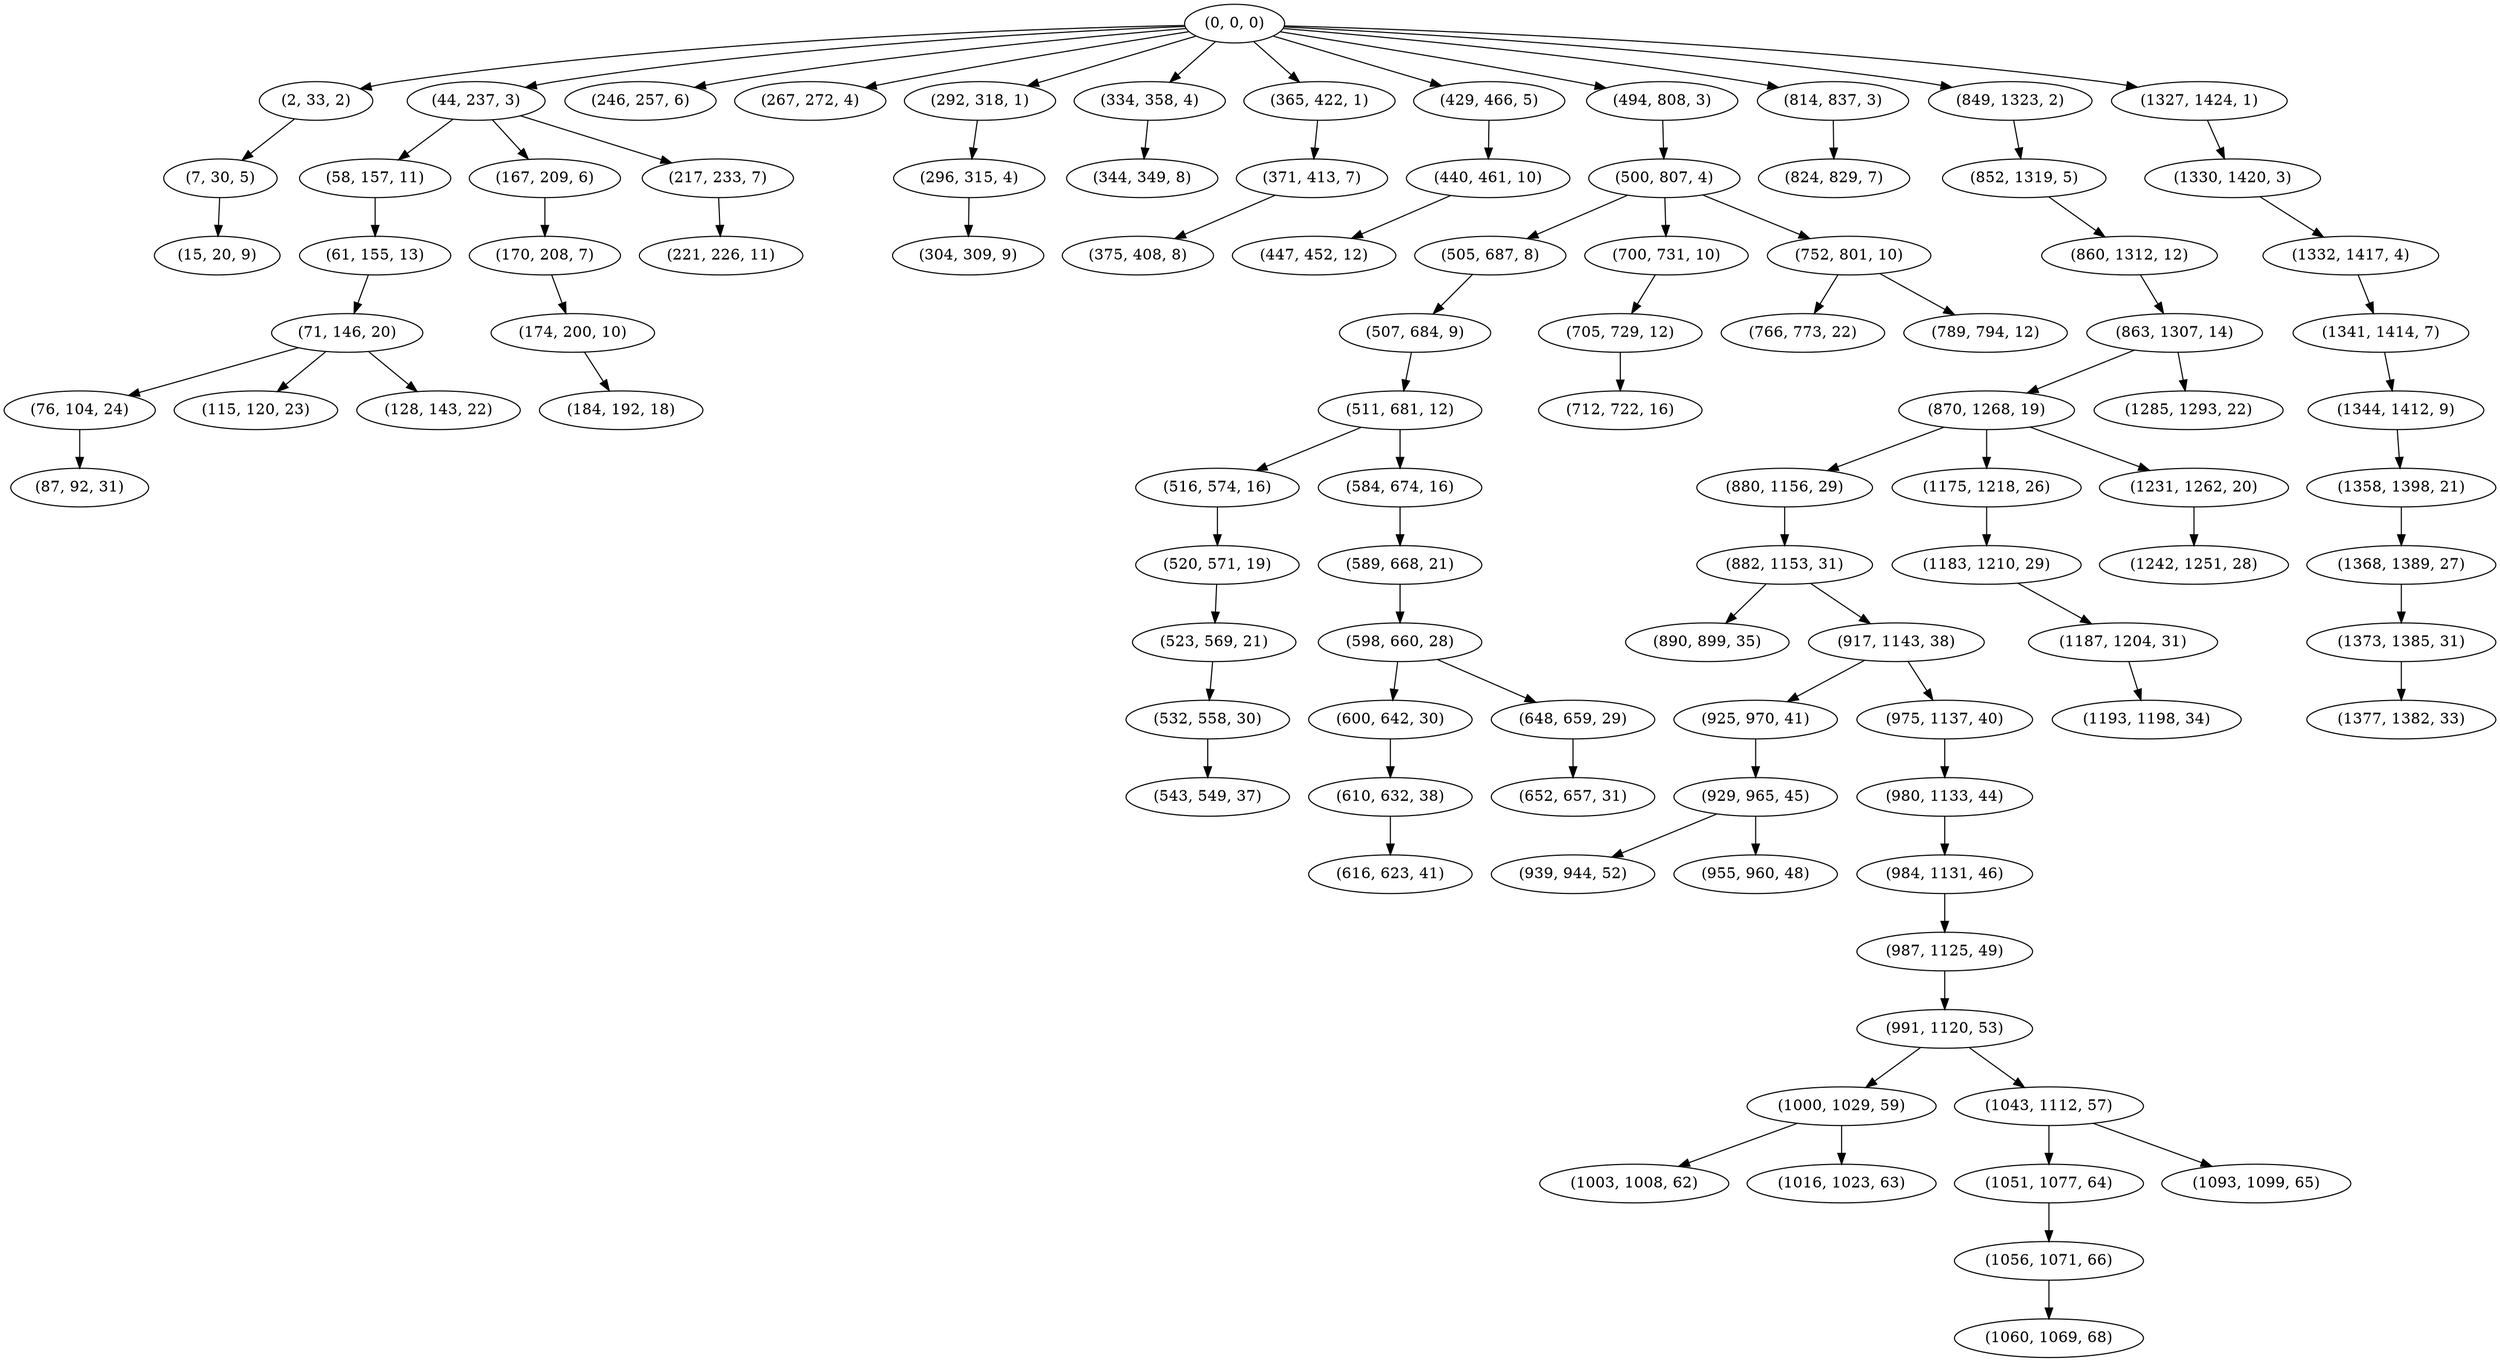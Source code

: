 digraph tree {
    "(0, 0, 0)";
    "(2, 33, 2)";
    "(7, 30, 5)";
    "(15, 20, 9)";
    "(44, 237, 3)";
    "(58, 157, 11)";
    "(61, 155, 13)";
    "(71, 146, 20)";
    "(76, 104, 24)";
    "(87, 92, 31)";
    "(115, 120, 23)";
    "(128, 143, 22)";
    "(167, 209, 6)";
    "(170, 208, 7)";
    "(174, 200, 10)";
    "(184, 192, 18)";
    "(217, 233, 7)";
    "(221, 226, 11)";
    "(246, 257, 6)";
    "(267, 272, 4)";
    "(292, 318, 1)";
    "(296, 315, 4)";
    "(304, 309, 9)";
    "(334, 358, 4)";
    "(344, 349, 8)";
    "(365, 422, 1)";
    "(371, 413, 7)";
    "(375, 408, 8)";
    "(429, 466, 5)";
    "(440, 461, 10)";
    "(447, 452, 12)";
    "(494, 808, 3)";
    "(500, 807, 4)";
    "(505, 687, 8)";
    "(507, 684, 9)";
    "(511, 681, 12)";
    "(516, 574, 16)";
    "(520, 571, 19)";
    "(523, 569, 21)";
    "(532, 558, 30)";
    "(543, 549, 37)";
    "(584, 674, 16)";
    "(589, 668, 21)";
    "(598, 660, 28)";
    "(600, 642, 30)";
    "(610, 632, 38)";
    "(616, 623, 41)";
    "(648, 659, 29)";
    "(652, 657, 31)";
    "(700, 731, 10)";
    "(705, 729, 12)";
    "(712, 722, 16)";
    "(752, 801, 10)";
    "(766, 773, 22)";
    "(789, 794, 12)";
    "(814, 837, 3)";
    "(824, 829, 7)";
    "(849, 1323, 2)";
    "(852, 1319, 5)";
    "(860, 1312, 12)";
    "(863, 1307, 14)";
    "(870, 1268, 19)";
    "(880, 1156, 29)";
    "(882, 1153, 31)";
    "(890, 899, 35)";
    "(917, 1143, 38)";
    "(925, 970, 41)";
    "(929, 965, 45)";
    "(939, 944, 52)";
    "(955, 960, 48)";
    "(975, 1137, 40)";
    "(980, 1133, 44)";
    "(984, 1131, 46)";
    "(987, 1125, 49)";
    "(991, 1120, 53)";
    "(1000, 1029, 59)";
    "(1003, 1008, 62)";
    "(1016, 1023, 63)";
    "(1043, 1112, 57)";
    "(1051, 1077, 64)";
    "(1056, 1071, 66)";
    "(1060, 1069, 68)";
    "(1093, 1099, 65)";
    "(1175, 1218, 26)";
    "(1183, 1210, 29)";
    "(1187, 1204, 31)";
    "(1193, 1198, 34)";
    "(1231, 1262, 20)";
    "(1242, 1251, 28)";
    "(1285, 1293, 22)";
    "(1327, 1424, 1)";
    "(1330, 1420, 3)";
    "(1332, 1417, 4)";
    "(1341, 1414, 7)";
    "(1344, 1412, 9)";
    "(1358, 1398, 21)";
    "(1368, 1389, 27)";
    "(1373, 1385, 31)";
    "(1377, 1382, 33)";
    "(0, 0, 0)" -> "(2, 33, 2)";
    "(0, 0, 0)" -> "(44, 237, 3)";
    "(0, 0, 0)" -> "(246, 257, 6)";
    "(0, 0, 0)" -> "(267, 272, 4)";
    "(0, 0, 0)" -> "(292, 318, 1)";
    "(0, 0, 0)" -> "(334, 358, 4)";
    "(0, 0, 0)" -> "(365, 422, 1)";
    "(0, 0, 0)" -> "(429, 466, 5)";
    "(0, 0, 0)" -> "(494, 808, 3)";
    "(0, 0, 0)" -> "(814, 837, 3)";
    "(0, 0, 0)" -> "(849, 1323, 2)";
    "(0, 0, 0)" -> "(1327, 1424, 1)";
    "(2, 33, 2)" -> "(7, 30, 5)";
    "(7, 30, 5)" -> "(15, 20, 9)";
    "(44, 237, 3)" -> "(58, 157, 11)";
    "(44, 237, 3)" -> "(167, 209, 6)";
    "(44, 237, 3)" -> "(217, 233, 7)";
    "(58, 157, 11)" -> "(61, 155, 13)";
    "(61, 155, 13)" -> "(71, 146, 20)";
    "(71, 146, 20)" -> "(76, 104, 24)";
    "(71, 146, 20)" -> "(115, 120, 23)";
    "(71, 146, 20)" -> "(128, 143, 22)";
    "(76, 104, 24)" -> "(87, 92, 31)";
    "(167, 209, 6)" -> "(170, 208, 7)";
    "(170, 208, 7)" -> "(174, 200, 10)";
    "(174, 200, 10)" -> "(184, 192, 18)";
    "(217, 233, 7)" -> "(221, 226, 11)";
    "(292, 318, 1)" -> "(296, 315, 4)";
    "(296, 315, 4)" -> "(304, 309, 9)";
    "(334, 358, 4)" -> "(344, 349, 8)";
    "(365, 422, 1)" -> "(371, 413, 7)";
    "(371, 413, 7)" -> "(375, 408, 8)";
    "(429, 466, 5)" -> "(440, 461, 10)";
    "(440, 461, 10)" -> "(447, 452, 12)";
    "(494, 808, 3)" -> "(500, 807, 4)";
    "(500, 807, 4)" -> "(505, 687, 8)";
    "(500, 807, 4)" -> "(700, 731, 10)";
    "(500, 807, 4)" -> "(752, 801, 10)";
    "(505, 687, 8)" -> "(507, 684, 9)";
    "(507, 684, 9)" -> "(511, 681, 12)";
    "(511, 681, 12)" -> "(516, 574, 16)";
    "(511, 681, 12)" -> "(584, 674, 16)";
    "(516, 574, 16)" -> "(520, 571, 19)";
    "(520, 571, 19)" -> "(523, 569, 21)";
    "(523, 569, 21)" -> "(532, 558, 30)";
    "(532, 558, 30)" -> "(543, 549, 37)";
    "(584, 674, 16)" -> "(589, 668, 21)";
    "(589, 668, 21)" -> "(598, 660, 28)";
    "(598, 660, 28)" -> "(600, 642, 30)";
    "(598, 660, 28)" -> "(648, 659, 29)";
    "(600, 642, 30)" -> "(610, 632, 38)";
    "(610, 632, 38)" -> "(616, 623, 41)";
    "(648, 659, 29)" -> "(652, 657, 31)";
    "(700, 731, 10)" -> "(705, 729, 12)";
    "(705, 729, 12)" -> "(712, 722, 16)";
    "(752, 801, 10)" -> "(766, 773, 22)";
    "(752, 801, 10)" -> "(789, 794, 12)";
    "(814, 837, 3)" -> "(824, 829, 7)";
    "(849, 1323, 2)" -> "(852, 1319, 5)";
    "(852, 1319, 5)" -> "(860, 1312, 12)";
    "(860, 1312, 12)" -> "(863, 1307, 14)";
    "(863, 1307, 14)" -> "(870, 1268, 19)";
    "(863, 1307, 14)" -> "(1285, 1293, 22)";
    "(870, 1268, 19)" -> "(880, 1156, 29)";
    "(870, 1268, 19)" -> "(1175, 1218, 26)";
    "(870, 1268, 19)" -> "(1231, 1262, 20)";
    "(880, 1156, 29)" -> "(882, 1153, 31)";
    "(882, 1153, 31)" -> "(890, 899, 35)";
    "(882, 1153, 31)" -> "(917, 1143, 38)";
    "(917, 1143, 38)" -> "(925, 970, 41)";
    "(917, 1143, 38)" -> "(975, 1137, 40)";
    "(925, 970, 41)" -> "(929, 965, 45)";
    "(929, 965, 45)" -> "(939, 944, 52)";
    "(929, 965, 45)" -> "(955, 960, 48)";
    "(975, 1137, 40)" -> "(980, 1133, 44)";
    "(980, 1133, 44)" -> "(984, 1131, 46)";
    "(984, 1131, 46)" -> "(987, 1125, 49)";
    "(987, 1125, 49)" -> "(991, 1120, 53)";
    "(991, 1120, 53)" -> "(1000, 1029, 59)";
    "(991, 1120, 53)" -> "(1043, 1112, 57)";
    "(1000, 1029, 59)" -> "(1003, 1008, 62)";
    "(1000, 1029, 59)" -> "(1016, 1023, 63)";
    "(1043, 1112, 57)" -> "(1051, 1077, 64)";
    "(1043, 1112, 57)" -> "(1093, 1099, 65)";
    "(1051, 1077, 64)" -> "(1056, 1071, 66)";
    "(1056, 1071, 66)" -> "(1060, 1069, 68)";
    "(1175, 1218, 26)" -> "(1183, 1210, 29)";
    "(1183, 1210, 29)" -> "(1187, 1204, 31)";
    "(1187, 1204, 31)" -> "(1193, 1198, 34)";
    "(1231, 1262, 20)" -> "(1242, 1251, 28)";
    "(1327, 1424, 1)" -> "(1330, 1420, 3)";
    "(1330, 1420, 3)" -> "(1332, 1417, 4)";
    "(1332, 1417, 4)" -> "(1341, 1414, 7)";
    "(1341, 1414, 7)" -> "(1344, 1412, 9)";
    "(1344, 1412, 9)" -> "(1358, 1398, 21)";
    "(1358, 1398, 21)" -> "(1368, 1389, 27)";
    "(1368, 1389, 27)" -> "(1373, 1385, 31)";
    "(1373, 1385, 31)" -> "(1377, 1382, 33)";
}
